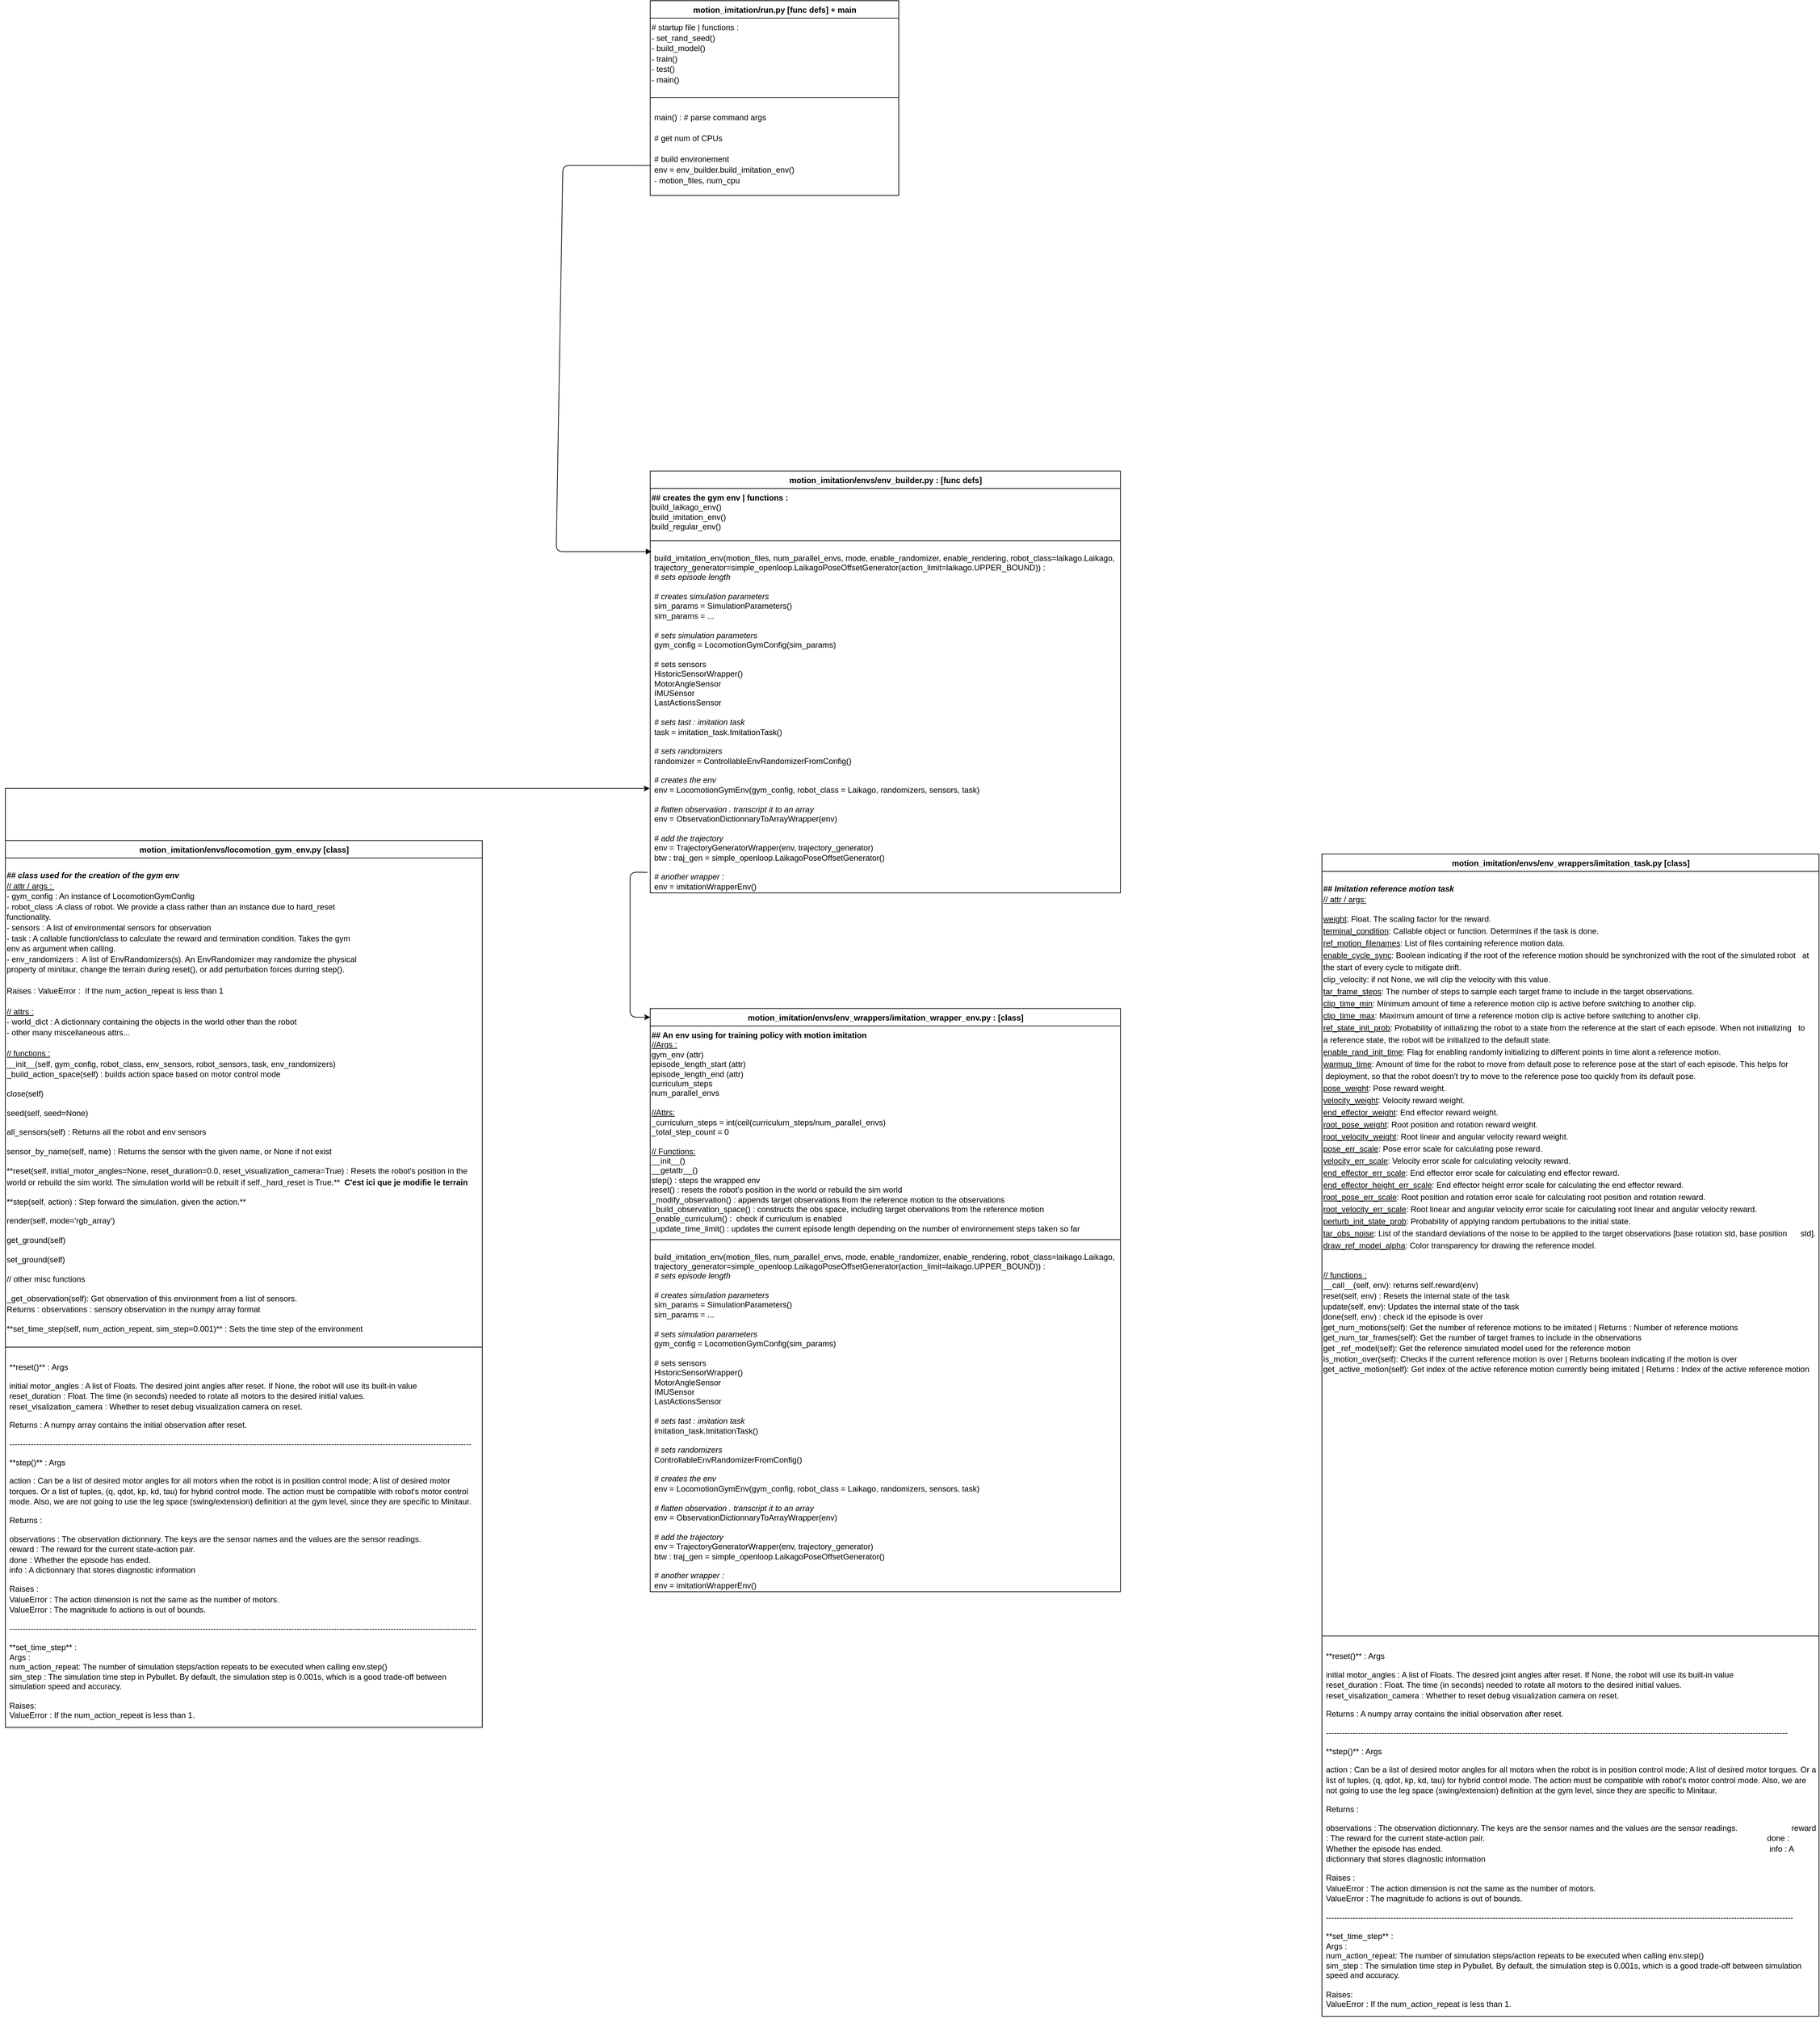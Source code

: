 <mxfile>
    <diagram id="Lm4nKWto8GY6URv-1aVc" name="Page-1">
        <mxGraphModel dx="3140" dy="2184" grid="1" gridSize="10" guides="1" tooltips="1" connect="1" arrows="1" fold="1" page="0" pageScale="1" pageWidth="850" pageHeight="1100" math="0" shadow="0">
            <root>
                <mxCell id="0"/>
                <mxCell id="1" parent="0"/>
                <mxCell id="60" value="motion_imitation/run.py [func defs] + main" style="swimlane;fontStyle=1;align=center;verticalAlign=top;childLayout=stackLayout;horizontal=1;startSize=26;horizontalStack=0;resizeParent=1;resizeParentMax=0;resizeLast=0;collapsible=1;marginBottom=0;html=1;" parent="1" vertex="1">
                    <mxGeometry x="-820" y="-960" width="370" height="290" as="geometry"/>
                </mxCell>
                <mxCell id="69" value="&lt;font face=&quot;helvetica&quot; style=&quot;line-height: 130%&quot;&gt;# startup file | functions :&lt;br&gt;- set_rand_seed()&lt;br&gt;- build_model()&lt;br&gt;- train()&lt;br&gt;- test()&lt;br&gt;- main()&lt;br&gt;&lt;/font&gt;" style="text;whiteSpace=wrap;html=1;" parent="60" vertex="1">
                    <mxGeometry y="26" width="370" height="114" as="geometry"/>
                </mxCell>
                <mxCell id="62" value="" style="line;strokeWidth=1;fillColor=none;align=left;verticalAlign=middle;spacingTop=-1;spacingLeft=3;spacingRight=3;rotatable=0;labelPosition=right;points=[];portConstraint=eastwest;html=1;" parent="60" vertex="1">
                    <mxGeometry y="140" width="370" height="8" as="geometry"/>
                </mxCell>
                <mxCell id="68" value="&lt;p style=&quot;line-height: 130%&quot;&gt;main() : # parse command args&lt;br&gt;&lt;br&gt;# get num of CPUs&lt;br&gt;&lt;br&gt;# build environement&lt;br&gt;env = env_builder.build_imitation_env()&lt;br&gt;- motion_files, num_cpu&lt;/p&gt;" style="text;strokeColor=none;fillColor=none;align=left;verticalAlign=top;spacingLeft=4;spacingRight=4;overflow=hidden;rotatable=0;points=[[0,0.5],[1,0.5]];portConstraint=eastwest;html=1;" parent="60" vertex="1">
                    <mxGeometry y="148" width="370" height="142" as="geometry"/>
                </mxCell>
                <mxCell id="70" value="motion_imitation/envs/env_builder.py : [func defs]" style="swimlane;fontStyle=1;align=center;verticalAlign=top;childLayout=stackLayout;horizontal=1;startSize=26;horizontalStack=0;resizeParent=1;resizeParentMax=0;resizeLast=0;collapsible=1;marginBottom=0;html=1;" parent="1" vertex="1">
                    <mxGeometry x="-820" y="-260" width="700" height="628" as="geometry">
                        <mxRectangle x="-1440" y="-200" width="320" height="26" as="alternateBounds"/>
                    </mxGeometry>
                </mxCell>
                <mxCell id="71" value="&lt;b&gt;## creates the gym env | functions :&lt;/b&gt;&amp;nbsp;&lt;br&gt;build_laikago_env()&lt;br&gt;build_imitation_env()&lt;br&gt;build_regular_env()" style="text;whiteSpace=wrap;html=1;" parent="70" vertex="1">
                    <mxGeometry y="26" width="700" height="74" as="geometry"/>
                </mxCell>
                <mxCell id="72" value="" style="line;strokeWidth=1;fillColor=none;align=left;verticalAlign=middle;spacingTop=-1;spacingLeft=3;spacingRight=3;rotatable=0;labelPosition=right;points=[];portConstraint=eastwest;html=1;" parent="70" vertex="1">
                    <mxGeometry y="100" width="700" height="8" as="geometry"/>
                </mxCell>
                <mxCell id="73" value="&lt;p style=&quot;line-height: 130%&quot;&gt;&lt;/p&gt;&lt;div style=&quot;text-align: justify&quot;&gt;&lt;span style=&quot;font-style: normal&quot;&gt;build_imitation_env(motion_files, num_parallel_envs, mode, enable_randomizer, enable_rendering, robot_class=laikago.Laikago,&amp;nbsp;&lt;/span&gt;&lt;/div&gt;&lt;span style=&quot;font-style: normal&quot;&gt;&lt;div style=&quot;text-align: justify&quot;&gt;&lt;span&gt;trajectory_generator=simple_openloop.LaikagoPoseOffsetGenerator(action_limit=laikago.UPPER_BOUND)) :&lt;/span&gt;&lt;/div&gt;&lt;/span&gt;&lt;div style=&quot;text-align: justify&quot;&gt;&lt;span&gt;# sets episode length&lt;/span&gt;&lt;/div&gt;&lt;div style=&quot;text-align: justify&quot;&gt;&lt;br&gt;&lt;/div&gt;&lt;div style=&quot;text-align: justify&quot;&gt;&lt;span&gt;# creates simulation parameters&lt;/span&gt;&lt;/div&gt;&lt;span style=&quot;font-style: normal&quot;&gt;&lt;div style=&quot;text-align: justify&quot;&gt;&lt;span&gt;sim_params = SimulationParameters()&lt;/span&gt;&lt;/div&gt;&lt;/span&gt;&lt;span style=&quot;font-style: normal&quot;&gt;&lt;div style=&quot;text-align: justify&quot;&gt;&lt;span&gt;sim_params = ...&lt;/span&gt;&lt;/div&gt;&lt;/span&gt;&lt;div style=&quot;text-align: justify&quot;&gt;&lt;br&gt;&lt;/div&gt;&lt;div style=&quot;text-align: justify&quot;&gt;&lt;span&gt;# sets simulation parameters&lt;/span&gt;&lt;/div&gt;&lt;span style=&quot;font-style: normal&quot;&gt;&lt;div style=&quot;text-align: justify&quot;&gt;&lt;span&gt;gym_config = LocomotionGymConfig(sim_params)&lt;/span&gt;&lt;/div&gt;&lt;/span&gt;&lt;div style=&quot;text-align: justify&quot;&gt;&lt;br&gt;&lt;/div&gt;&lt;span style=&quot;font-style: normal&quot;&gt;&lt;div style=&quot;text-align: justify&quot;&gt;&lt;span&gt;# sets sensors&lt;/span&gt;&lt;/div&gt;&lt;/span&gt;&lt;span style=&quot;font-style: normal&quot;&gt;&lt;div style=&quot;text-align: justify&quot;&gt;&lt;span&gt;HistoricSensorWrapper()&lt;/span&gt;&lt;/div&gt;&lt;/span&gt;&lt;span style=&quot;font-style: normal&quot;&gt;&lt;div style=&quot;text-align: justify&quot;&gt;&lt;span&gt;MotorAngleSensor&lt;/span&gt;&lt;/div&gt;&lt;/span&gt;&lt;span style=&quot;font-style: normal&quot;&gt;&lt;div style=&quot;text-align: justify&quot;&gt;&lt;span&gt;IMUSensor&lt;/span&gt;&lt;/div&gt;&lt;/span&gt;&lt;span style=&quot;font-style: normal&quot;&gt;&lt;div style=&quot;text-align: justify&quot;&gt;&lt;span&gt;LastActionsSensor&lt;/span&gt;&lt;/div&gt;&lt;/span&gt;&lt;div style=&quot;text-align: justify&quot;&gt;&lt;br&gt;&lt;/div&gt;&lt;div style=&quot;text-align: justify&quot;&gt;&lt;span&gt;# sets tast : imitation task&lt;/span&gt;&lt;/div&gt;&lt;span style=&quot;font-style: normal&quot;&gt;&lt;div style=&quot;text-align: justify&quot;&gt;&lt;span&gt;task = imitation_task.ImitationTask()&lt;/span&gt;&lt;/div&gt;&lt;/span&gt;&lt;div style=&quot;text-align: justify&quot;&gt;&lt;br&gt;&lt;/div&gt;&lt;div style=&quot;text-align: justify&quot;&gt;&lt;span&gt;# sets randomizers&lt;/span&gt;&lt;/div&gt;&lt;span style=&quot;font-style: normal&quot;&gt;&lt;div style=&quot;text-align: justify&quot;&gt;&lt;span&gt;randomizer = ControllableEnvRandomizerFromConfig()&lt;/span&gt;&lt;/div&gt;&lt;/span&gt;&lt;div style=&quot;text-align: justify&quot;&gt;&lt;br&gt;&lt;/div&gt;&lt;div style=&quot;text-align: justify&quot;&gt;&lt;span&gt;# creates the env&lt;/span&gt;&lt;/div&gt;&lt;span style=&quot;font-style: normal&quot;&gt;&lt;div style=&quot;text-align: justify&quot;&gt;&lt;span&gt;env = LocomotionGymEnv(gym_config, robot_class = Laikago, randomizers, sensors, task)&lt;/span&gt;&lt;/div&gt;&lt;/span&gt;&lt;div style=&quot;text-align: justify&quot;&gt;&lt;br&gt;&lt;/div&gt;&lt;div style=&quot;text-align: justify&quot;&gt;&lt;span&gt;# flatten observation . transcript it to an array&lt;/span&gt;&lt;/div&gt;&lt;span style=&quot;font-style: normal&quot;&gt;&lt;div style=&quot;text-align: justify&quot;&gt;&lt;span&gt;env = ObservationDictionnaryToArrayWrapper(env)&lt;/span&gt;&lt;/div&gt;&lt;/span&gt;&lt;div style=&quot;text-align: justify&quot;&gt;&lt;br&gt;&lt;/div&gt;&lt;div style=&quot;text-align: justify&quot;&gt;&lt;span&gt;# add the trajectory&lt;/span&gt;&lt;/div&gt;&lt;span style=&quot;font-style: normal&quot;&gt;&lt;div style=&quot;text-align: justify&quot;&gt;&lt;span&gt;env = TrajectoryGeneratorWrapper(env, trajectory_generator)&lt;/span&gt;&lt;/div&gt;&lt;/span&gt;&lt;span style=&quot;font-style: normal&quot;&gt;&lt;div style=&quot;text-align: justify&quot;&gt;&lt;span&gt;btw : traj_gen = simple_openloop.LaikagoPoseOffsetGenerator()&lt;/span&gt;&lt;/div&gt;&lt;/span&gt;&lt;div style=&quot;text-align: justify&quot;&gt;&lt;br&gt;&lt;/div&gt;&lt;div style=&quot;text-align: justify&quot;&gt;&lt;span&gt;# another wrapper :&lt;/span&gt;&lt;/div&gt;&lt;span style=&quot;font-style: normal&quot;&gt;&lt;div style=&quot;text-align: justify&quot;&gt;&lt;span&gt;env = imitationWrapperEnv()&lt;/span&gt;&lt;/div&gt;&lt;/span&gt;&lt;span style=&quot;font-style: normal&quot;&gt;&lt;div style=&quot;text-align: justify&quot;&gt;&lt;span&gt;return env&lt;/span&gt;&lt;/div&gt;&lt;/span&gt;&lt;p&gt;&lt;/p&gt;" style="text;strokeColor=none;fillColor=none;align=left;verticalAlign=middle;spacingLeft=4;spacingRight=4;overflow=hidden;rotatable=0;points=[[0,0.5],[1,0.5]];portConstraint=eastwest;fontStyle=2;html=1;" parent="70" vertex="1">
                    <mxGeometry y="108" width="700" height="520" as="geometry"/>
                </mxCell>
                <mxCell id="74" value="motion_imitation/envs/locomotion_gym_env.py [class]" style="swimlane;fontStyle=1;align=center;verticalAlign=top;childLayout=stackLayout;horizontal=1;startSize=26;horizontalStack=0;resizeParent=1;resizeParentMax=0;resizeLast=0;collapsible=1;marginBottom=0;html=1;" parent="1" vertex="1">
                    <mxGeometry x="-1780" y="290" width="710" height="1320" as="geometry">
                        <mxRectangle x="-510" y="110" width="340" height="26" as="alternateBounds"/>
                    </mxGeometry>
                </mxCell>
                <mxCell id="75" value="&lt;p style=&quot;line-height: 130%&quot;&gt;&lt;span&gt;&lt;b&gt;&lt;i&gt;## class used for the creation of the gym env&lt;/i&gt;&lt;/b&gt;&lt;br&gt;&lt;u&gt;// attr / args :&amp;nbsp;&lt;/u&gt;&lt;br&gt;&lt;/span&gt;&lt;span&gt;- gym_config : An instance of LocomotionGymConfig&lt;/span&gt;&lt;br style=&quot;padding: 0px ; margin: 0px&quot;&gt;&lt;span&gt;- robot_class :A class of robot. We provide a class rather than an instance due to hard_reset&amp;nbsp;&lt;/span&gt;&lt;br style=&quot;padding: 0px ; margin: 0px&quot;&gt;&lt;span&gt;functionality.&lt;/span&gt;&lt;br style=&quot;padding: 0px ; margin: 0px&quot;&gt;&lt;span&gt;- sensors : A list of environmental sensors for observation&lt;/span&gt;&lt;br style=&quot;padding: 0px ; margin: 0px&quot;&gt;&lt;span&gt;- task : A callable function/class to calculate the reward and termination condition. Takes the gym&amp;nbsp;&lt;/span&gt;&lt;br style=&quot;padding: 0px ; margin: 0px&quot;&gt;&lt;span&gt;env as argument when calling.&lt;/span&gt;&lt;br style=&quot;padding: 0px ; margin: 0px&quot;&gt;&lt;span&gt;- env_randomizers :&amp;nbsp; A list of EnvRandomizers(s). An EnvRandomizer may randomize the physical&lt;/span&gt;&lt;br style=&quot;padding: 0px ; margin: 0px&quot;&gt;&lt;span&gt;property of minitaur, change the terrain during reset(), or add perturbation forces durring step().&lt;/span&gt;&lt;br style=&quot;padding: 0px ; margin: 0px&quot;&gt;&lt;br style=&quot;padding: 0px ; margin: 0px&quot;&gt;&lt;span&gt;Raises : ValueError :&amp;nbsp; If the num_action_repeat is less than 1&lt;br&gt;&lt;/span&gt;&lt;span&gt;&lt;br&gt;&lt;u&gt;// attrs :&lt;/u&gt;&lt;br&gt;- world_dict : A dictionnary containing the objects in the world other than the robot&lt;br&gt;- other many miscellaneous attrs...&lt;br&gt;&lt;br&gt;&lt;u&gt;// functions :&lt;/u&gt;&lt;br&gt;__init__(self, gym_config, robot_class, env_sensors, robot_sensors, task, env_randomizers)&lt;br&gt;_build_action_space(self) : builds action space based on motor control mode&lt;/span&gt;&lt;/p&gt;&lt;p style=&quot;line-height: 140%&quot;&gt;&lt;span&gt;close(self)&lt;/span&gt;&lt;/p&gt;&lt;p style=&quot;line-height: 140%&quot;&gt;&lt;span&gt;seed(self, seed=None)&lt;/span&gt;&lt;/p&gt;&lt;p style=&quot;line-height: 140%&quot;&gt;&lt;span&gt;all_sensors(self) : Returns all the robot and env sensors&lt;/span&gt;&lt;span&gt;&lt;br&gt;&lt;/span&gt;&lt;/p&gt;&lt;p style=&quot;line-height: 140%&quot;&gt;&lt;span&gt;sensor_by_name(self, name) : Returns the sensor with the given name, or None if not exist&lt;/span&gt;&lt;span&gt;&lt;br&gt;&lt;/span&gt;&lt;/p&gt;&lt;p style=&quot;line-height: 140%&quot;&gt;**reset(self, initial_motor_angles=None, reset_duration=0.0, reset_visualization_camera=True) : Resets the robot's position in the world or rebuild the sim world.&amp;nbsp;The simulation world will be rebuilt if self._hard_reset is True.**&amp;nbsp;&lt;i&gt;&amp;nbsp;&lt;/i&gt;&lt;b&gt;C'est ici que je modifie le terrain&lt;/b&gt;&lt;/p&gt;&lt;p style=&quot;line-height: 140%&quot;&gt;**step(self, action) : Step forward the simulation, given the action.**&lt;/p&gt;&lt;p style=&quot;line-height: 140%&quot;&gt;render(self, mode='rgb_array')&lt;/p&gt;&lt;p style=&quot;line-height: 140%&quot;&gt;get_ground(self)&lt;/p&gt;&lt;p style=&quot;line-height: 140%&quot;&gt;set_ground(self)&lt;/p&gt;&lt;p style=&quot;line-height: 140%&quot;&gt;// other misc functions&lt;/p&gt;&lt;p style=&quot;line-height: 140%&quot;&gt;_get_observation(self): Get observation of this environment from a list of sensors.&amp;nbsp; &amp;nbsp; &amp;nbsp; &amp;nbsp; &amp;nbsp; &amp;nbsp; &amp;nbsp; &amp;nbsp; &amp;nbsp; &amp;nbsp; &amp;nbsp; &amp;nbsp; &amp;nbsp; &amp;nbsp; &amp;nbsp; &amp;nbsp; &amp;nbsp; &amp;nbsp; &amp;nbsp; &amp;nbsp; &amp;nbsp; &amp;nbsp; &amp;nbsp; &amp;nbsp; &amp;nbsp; &amp;nbsp; &amp;nbsp; &amp;nbsp; &amp;nbsp; &amp;nbsp; &amp;nbsp; &amp;nbsp; &amp;nbsp; &amp;nbsp; &amp;nbsp; &amp;nbsp; &amp;nbsp; &amp;nbsp; &amp;nbsp; &amp;nbsp; Returns : observations : sensory observation in the numpy array format&lt;/p&gt;&lt;p style=&quot;line-height: 140%&quot;&gt;**set_time_step(self, num_action_repeat, sim_step=0.001)** : Sets the time step of the environment&lt;/p&gt;&lt;p style=&quot;line-height: 140%&quot;&gt;&lt;br&gt;&lt;/p&gt;" style="text;whiteSpace=wrap;html=1;" parent="74" vertex="1">
                    <mxGeometry y="26" width="710" height="724" as="geometry"/>
                </mxCell>
                <mxCell id="76" value="" style="line;strokeWidth=1;fillColor=none;align=left;verticalAlign=middle;spacingTop=-1;spacingLeft=3;spacingRight=3;rotatable=0;labelPosition=right;points=[];portConstraint=eastwest;html=1;" parent="74" vertex="1">
                    <mxGeometry y="750" width="710" height="8" as="geometry"/>
                </mxCell>
                <mxCell id="77" value="&lt;p style=&quot;line-height: 130%&quot;&gt;**reset()** : Args&lt;/p&gt;&lt;p style=&quot;line-height: 130%&quot;&gt;initial motor_angles : A list of Floats. The desired joint angles after reset. If None, the robot will use its built-in value&amp;nbsp; &amp;nbsp; &amp;nbsp; &amp;nbsp; &amp;nbsp; &amp;nbsp; &amp;nbsp; &amp;nbsp; &amp;nbsp; &amp;nbsp; &amp;nbsp; &amp;nbsp; reset_duration : Float. The time (in seconds) needed to rotate all motors to the desired initial values.&amp;nbsp; &amp;nbsp; &amp;nbsp; &amp;nbsp; &amp;nbsp; &amp;nbsp; &amp;nbsp; &amp;nbsp; &amp;nbsp; &amp;nbsp; &amp;nbsp; &amp;nbsp; &amp;nbsp; &amp;nbsp; &amp;nbsp; &amp;nbsp; &amp;nbsp; &amp;nbsp; &amp;nbsp; &amp;nbsp; &amp;nbsp; &amp;nbsp; &amp;nbsp; reset_visalization_camera : Whether to reset debug visualization camera on reset.&lt;/p&gt;&lt;p style=&quot;line-height: 130%&quot;&gt;&lt;span&gt;Returns : A numpy array contains the initial observation after reset.&lt;/span&gt;&lt;/p&gt;&lt;p style=&quot;line-height: 130%&quot;&gt;----------------------------------------------------------------------------------------------------------------------------------------------------------------------------&lt;/p&gt;&lt;p style=&quot;line-height: 130%&quot;&gt;**step()** : Args&lt;/p&gt;&lt;p style=&quot;line-height: 130%&quot;&gt;action : Can be a list of desired motor angles for all motors when the robot is in position control mode; A list of desired motor torques. Or a list of tuples, (q, qdot, kp, kd, tau) for hybrid control mode. The action must be compatible with robot's motor control mode. Also, we are not going to use the leg space (swing/extension) definition at the gym level, since they are specific to Minitaur.&lt;/p&gt;&lt;p style=&quot;line-height: 130%&quot;&gt;Returns :&amp;nbsp;&lt;/p&gt;&lt;p style=&quot;line-height: 130%&quot;&gt;observations : The observation dictionnary. The keys are the sensor names and the values are the sensor readings.&amp;nbsp; &amp;nbsp; &amp;nbsp; &amp;nbsp; &amp;nbsp; &amp;nbsp; &amp;nbsp; &amp;nbsp; &amp;nbsp; &amp;nbsp; &amp;nbsp; &amp;nbsp; reward : The reward for the current state-action pair.&amp;nbsp; &amp;nbsp; &amp;nbsp; &amp;nbsp; &amp;nbsp; &amp;nbsp; &amp;nbsp; &amp;nbsp; &amp;nbsp; &amp;nbsp; &amp;nbsp; &amp;nbsp; &amp;nbsp; &amp;nbsp; &amp;nbsp; &amp;nbsp; &amp;nbsp; &amp;nbsp; &amp;nbsp; &amp;nbsp; &amp;nbsp; &amp;nbsp; &amp;nbsp; &amp;nbsp; &amp;nbsp; &amp;nbsp; &amp;nbsp; &amp;nbsp; &amp;nbsp; &amp;nbsp; &amp;nbsp; &amp;nbsp; &amp;nbsp; &amp;nbsp; &amp;nbsp; &amp;nbsp; &amp;nbsp; &amp;nbsp; &amp;nbsp; &amp;nbsp; &amp;nbsp; &amp;nbsp; &amp;nbsp; &amp;nbsp; &amp;nbsp; &amp;nbsp; &amp;nbsp; &amp;nbsp; &amp;nbsp; &amp;nbsp; &amp;nbsp; &amp;nbsp; &amp;nbsp; &amp;nbsp; &amp;nbsp; &amp;nbsp; &amp;nbsp; &amp;nbsp; &amp;nbsp; &amp;nbsp; &amp;nbsp; &amp;nbsp; &amp;nbsp; done : Whether the episode has ended.&amp;nbsp; &amp;nbsp; &amp;nbsp; &amp;nbsp; &amp;nbsp; &amp;nbsp; &amp;nbsp; &amp;nbsp; &amp;nbsp; &amp;nbsp; &amp;nbsp; &amp;nbsp; &amp;nbsp; &amp;nbsp; &amp;nbsp; &amp;nbsp; &amp;nbsp; &amp;nbsp; &amp;nbsp; &amp;nbsp; &amp;nbsp; &amp;nbsp; &amp;nbsp; &amp;nbsp; &amp;nbsp; &amp;nbsp; &amp;nbsp; &amp;nbsp; &amp;nbsp; &amp;nbsp; &amp;nbsp; &amp;nbsp; &amp;nbsp; &amp;nbsp; &amp;nbsp; &amp;nbsp; &amp;nbsp; &amp;nbsp; &amp;nbsp; &amp;nbsp; &amp;nbsp; &amp;nbsp; &amp;nbsp; &amp;nbsp; &amp;nbsp; &amp;nbsp; &amp;nbsp; &amp;nbsp; &amp;nbsp; &amp;nbsp; &amp;nbsp; &amp;nbsp; &amp;nbsp; &amp;nbsp; &amp;nbsp; &amp;nbsp; &amp;nbsp; &amp;nbsp; &amp;nbsp; &amp;nbsp; &amp;nbsp; &amp;nbsp; &amp;nbsp; &amp;nbsp; &amp;nbsp; &amp;nbsp; &amp;nbsp; &amp;nbsp; &amp;nbsp; &amp;nbsp; &amp;nbsp; &amp;nbsp; &amp;nbsp; info : A dictionnary that stores diagnostic information&lt;/p&gt;&lt;p style=&quot;line-height: 130%&quot;&gt;Raises :&amp;nbsp; &amp;nbsp; &amp;nbsp; &amp;nbsp; &amp;nbsp; &amp;nbsp; &amp;nbsp; &amp;nbsp; &amp;nbsp; &amp;nbsp; &amp;nbsp; &amp;nbsp; &amp;nbsp; &amp;nbsp; &amp;nbsp; &amp;nbsp; &amp;nbsp; &amp;nbsp; &amp;nbsp; &amp;nbsp; &amp;nbsp; &amp;nbsp; &amp;nbsp; &amp;nbsp; &amp;nbsp; &amp;nbsp; &amp;nbsp; &amp;nbsp; &amp;nbsp; &amp;nbsp; &amp;nbsp; &amp;nbsp; &amp;nbsp; &amp;nbsp; &amp;nbsp; &amp;nbsp; &amp;nbsp; &amp;nbsp; &amp;nbsp; &amp;nbsp; &amp;nbsp; &amp;nbsp; &amp;nbsp; &amp;nbsp; &amp;nbsp; &amp;nbsp; &amp;nbsp; &amp;nbsp; &amp;nbsp; &amp;nbsp; &amp;nbsp; &amp;nbsp; &amp;nbsp; &amp;nbsp; &amp;nbsp; &amp;nbsp; &amp;nbsp; &amp;nbsp; &amp;nbsp; &amp;nbsp; &amp;nbsp; &amp;nbsp; &amp;nbsp; &amp;nbsp; &amp;nbsp; &amp;nbsp; &amp;nbsp; &amp;nbsp; &amp;nbsp; &amp;nbsp; &amp;nbsp; &amp;nbsp; &amp;nbsp; &amp;nbsp; &amp;nbsp; &amp;nbsp; &amp;nbsp; &amp;nbsp; &amp;nbsp; &amp;nbsp; &amp;nbsp; &amp;nbsp; &amp;nbsp; &amp;nbsp; &amp;nbsp; &amp;nbsp; &amp;nbsp; &amp;nbsp; &amp;nbsp; &amp;nbsp; &amp;nbsp; &amp;nbsp; &amp;nbsp; &amp;nbsp; &amp;nbsp; &amp;nbsp; &amp;nbsp; &amp;nbsp; ValueError : The action dimension is not the same as the number of motors.&amp;nbsp; &amp;nbsp; &amp;nbsp; &amp;nbsp; &amp;nbsp; &amp;nbsp; &amp;nbsp; &amp;nbsp; &amp;nbsp; &amp;nbsp; &amp;nbsp; &amp;nbsp; &amp;nbsp; &amp;nbsp; &amp;nbsp; &amp;nbsp; &amp;nbsp; &amp;nbsp; &amp;nbsp; &amp;nbsp; &amp;nbsp; &amp;nbsp; &amp;nbsp; &amp;nbsp; &amp;nbsp; &amp;nbsp; &amp;nbsp; &amp;nbsp; &amp;nbsp; &amp;nbsp; &amp;nbsp; &amp;nbsp; &amp;nbsp; &amp;nbsp; &amp;nbsp; &amp;nbsp; &amp;nbsp; &amp;nbsp; &amp;nbsp; &amp;nbsp; &amp;nbsp; &amp;nbsp; &amp;nbsp; &amp;nbsp; ValueError : The magnitude fo actions is out of bounds.&lt;/p&gt;------------------------------------------------------------------------------------------------------------------------------------------------------------------------------&lt;br&gt;&lt;br&gt;**set_time_step** :&lt;br&gt;Args :&lt;br&gt;num_action_repeat: The number of simulation steps/action repeats to be executed when calling env.step()&lt;br&gt;sim_step : The simulation time step in Pybullet. By default, the simulation step is 0.001s, which is a good trade-off between simulation speed and accuracy.&lt;br&gt;&lt;br&gt;Raises:&amp;nbsp;&lt;br&gt;ValueError : If the num_action_repeat is less than 1." style="text;strokeColor=none;fillColor=none;align=left;verticalAlign=top;spacingLeft=4;spacingRight=4;overflow=hidden;rotatable=0;points=[[0,0.5],[1,0.5]];portConstraint=eastwest;html=1;whiteSpace=wrap;" parent="74" vertex="1">
                    <mxGeometry y="758" width="710" height="562" as="geometry"/>
                </mxCell>
                <mxCell id="78" value="" style="html=1;verticalAlign=bottom;labelBackgroundColor=none;endArrow=block;endFill=1;exitX=0.003;exitY=0.684;exitDx=0;exitDy=0;exitPerimeter=0;entryX=0.003;entryY=0.023;entryDx=0;entryDy=0;entryPerimeter=0;" parent="1" source="68" target="73" edge="1">
                    <mxGeometry width="160" relative="1" as="geometry">
                        <mxPoint x="-1530" y="-80" as="sourcePoint"/>
                        <mxPoint x="-1390" y="-30" as="targetPoint"/>
                        <Array as="points">
                            <mxPoint x="-950" y="-715"/>
                            <mxPoint x="-960" y="-140"/>
                        </Array>
                    </mxGeometry>
                </mxCell>
                <mxCell id="79" style="edgeStyle=orthogonalEdgeStyle;rounded=0;orthogonalLoop=1;jettySize=auto;html=1;exitX=0;exitY=0;exitDx=0;exitDy=0;entryX=-0.001;entryY=0.701;entryDx=0;entryDy=0;entryPerimeter=0;" parent="1" source="75" target="73" edge="1">
                    <mxGeometry relative="1" as="geometry"/>
                </mxCell>
                <mxCell id="80" value="motion_imitation/envs/env_wrappers/imitation_wrapper_env.py : [class]" style="swimlane;fontStyle=1;align=center;verticalAlign=top;childLayout=stackLayout;horizontal=1;startSize=26;horizontalStack=0;resizeParent=1;resizeParentMax=0;resizeLast=0;collapsible=1;marginBottom=0;html=1;" parent="1" vertex="1">
                    <mxGeometry x="-820" y="540" width="700" height="868" as="geometry">
                        <mxRectangle x="-1440" y="-200" width="320" height="26" as="alternateBounds"/>
                    </mxGeometry>
                </mxCell>
                <mxCell id="81" value="&lt;span&gt;## An env using for training policy with motion imitation&lt;br&gt;&lt;span style=&quot;font-weight: 400&quot;&gt;&lt;u&gt;//Args :&lt;/u&gt;&lt;br&gt;gym_env (attr)&lt;br&gt;episode_length_start (attr)&lt;br&gt;episode_length_end (attr)&lt;br&gt;curriculum_steps&lt;br&gt;num_parallel_envs&lt;br&gt;&lt;br&gt;&lt;u&gt;//Attrs:&lt;/u&gt;&lt;br&gt;_curriculum_steps = int(ceil(curriculum_steps/num_parallel_envs)&lt;br&gt;_total_step_count = 0&lt;br&gt;&lt;br&gt;&lt;u&gt;// Functions:&lt;/u&gt;&lt;br&gt;__init__()&lt;br&gt;__getattr__()&lt;br&gt;&lt;/span&gt;&lt;span style=&quot;font-weight: 400&quot;&gt;step() : steps the wrapped env&lt;br&gt;&lt;/span&gt;&lt;span style=&quot;font-weight: normal&quot;&gt;reset() : resets the robot's position in the world or rebuild the sim world&lt;br&gt;&lt;/span&gt;&lt;span style=&quot;font-weight: normal&quot;&gt;_modify_observation() : appends target observations from the reference motion to the observations&lt;br&gt;_build_observation_space() : constructs the obs space, including target obervations from the reference motion&lt;br&gt;&lt;/span&gt;&lt;span style=&quot;font-weight: 400&quot;&gt;_enable_curriculum() :&amp;nbsp; check if curriculum is enabled&lt;br&gt;_update_time_limit() : updates the current episode length depending on the number of environnement steps taken so far&lt;/span&gt;&lt;br&gt;&lt;/span&gt;" style="text;whiteSpace=wrap;html=1;fontStyle=1" parent="80" vertex="1">
                    <mxGeometry y="26" width="700" height="314" as="geometry"/>
                </mxCell>
                <mxCell id="82" value="" style="line;strokeWidth=1;fillColor=none;align=left;verticalAlign=middle;spacingTop=-1;spacingLeft=3;spacingRight=3;rotatable=0;labelPosition=right;points=[];portConstraint=eastwest;html=1;" parent="80" vertex="1">
                    <mxGeometry y="340" width="700" height="8" as="geometry"/>
                </mxCell>
                <mxCell id="83" value="&lt;p style=&quot;line-height: 130%&quot;&gt;&lt;/p&gt;&lt;div style=&quot;text-align: justify&quot;&gt;&lt;span style=&quot;font-style: normal&quot;&gt;build_imitation_env(motion_files, num_parallel_envs, mode, enable_randomizer, enable_rendering, robot_class=laikago.Laikago,&amp;nbsp;&lt;/span&gt;&lt;/div&gt;&lt;span style=&quot;font-style: normal&quot;&gt;&lt;div style=&quot;text-align: justify&quot;&gt;&lt;span&gt;trajectory_generator=simple_openloop.LaikagoPoseOffsetGenerator(action_limit=laikago.UPPER_BOUND)) :&lt;/span&gt;&lt;/div&gt;&lt;/span&gt;&lt;div style=&quot;text-align: justify&quot;&gt;&lt;span&gt;# sets episode length&lt;/span&gt;&lt;/div&gt;&lt;div style=&quot;text-align: justify&quot;&gt;&lt;br&gt;&lt;/div&gt;&lt;div style=&quot;text-align: justify&quot;&gt;&lt;span&gt;# creates simulation parameters&lt;/span&gt;&lt;/div&gt;&lt;span style=&quot;font-style: normal&quot;&gt;&lt;div style=&quot;text-align: justify&quot;&gt;&lt;span&gt;sim_params = SimulationParameters()&lt;/span&gt;&lt;/div&gt;&lt;/span&gt;&lt;span style=&quot;font-style: normal&quot;&gt;&lt;div style=&quot;text-align: justify&quot;&gt;&lt;span&gt;sim_params = ...&lt;/span&gt;&lt;/div&gt;&lt;/span&gt;&lt;div style=&quot;text-align: justify&quot;&gt;&lt;br&gt;&lt;/div&gt;&lt;div style=&quot;text-align: justify&quot;&gt;&lt;span&gt;# sets simulation parameters&lt;/span&gt;&lt;/div&gt;&lt;span style=&quot;font-style: normal&quot;&gt;&lt;div style=&quot;text-align: justify&quot;&gt;&lt;span&gt;gym_config = LocomotionGymConfig(sim_params)&lt;/span&gt;&lt;/div&gt;&lt;/span&gt;&lt;div style=&quot;text-align: justify&quot;&gt;&lt;br&gt;&lt;/div&gt;&lt;span style=&quot;font-style: normal&quot;&gt;&lt;div style=&quot;text-align: justify&quot;&gt;&lt;span&gt;# sets sensors&lt;/span&gt;&lt;/div&gt;&lt;/span&gt;&lt;span style=&quot;font-style: normal&quot;&gt;&lt;div style=&quot;text-align: justify&quot;&gt;&lt;span&gt;HistoricSensorWrapper()&lt;/span&gt;&lt;/div&gt;&lt;/span&gt;&lt;span style=&quot;font-style: normal&quot;&gt;&lt;div style=&quot;text-align: justify&quot;&gt;&lt;span&gt;MotorAngleSensor&lt;/span&gt;&lt;/div&gt;&lt;/span&gt;&lt;span style=&quot;font-style: normal&quot;&gt;&lt;div style=&quot;text-align: justify&quot;&gt;&lt;span&gt;IMUSensor&lt;/span&gt;&lt;/div&gt;&lt;/span&gt;&lt;span style=&quot;font-style: normal&quot;&gt;&lt;div style=&quot;text-align: justify&quot;&gt;&lt;span&gt;LastActionsSensor&lt;/span&gt;&lt;/div&gt;&lt;/span&gt;&lt;div style=&quot;text-align: justify&quot;&gt;&lt;br&gt;&lt;/div&gt;&lt;div style=&quot;text-align: justify&quot;&gt;&lt;span&gt;# sets tast : imitation task&lt;/span&gt;&lt;/div&gt;&lt;span style=&quot;font-style: normal&quot;&gt;&lt;div style=&quot;text-align: justify&quot;&gt;&lt;span&gt;imitation_task.ImitationTask()&lt;/span&gt;&lt;/div&gt;&lt;/span&gt;&lt;div style=&quot;text-align: justify&quot;&gt;&lt;br&gt;&lt;/div&gt;&lt;div style=&quot;text-align: justify&quot;&gt;&lt;span&gt;# sets randomizers&lt;/span&gt;&lt;/div&gt;&lt;span style=&quot;font-style: normal&quot;&gt;&lt;div style=&quot;text-align: justify&quot;&gt;&lt;span&gt;ControllableEnvRandomizerFromConfig()&lt;/span&gt;&lt;/div&gt;&lt;/span&gt;&lt;div style=&quot;text-align: justify&quot;&gt;&lt;br&gt;&lt;/div&gt;&lt;div style=&quot;text-align: justify&quot;&gt;&lt;span&gt;# creates the env&lt;/span&gt;&lt;/div&gt;&lt;span style=&quot;font-style: normal&quot;&gt;&lt;div style=&quot;text-align: justify&quot;&gt;&lt;span&gt;env = LocomotionGymEnv(gym_config, robot_class = Laikago, randomizers, sensors, task)&lt;/span&gt;&lt;/div&gt;&lt;/span&gt;&lt;div style=&quot;text-align: justify&quot;&gt;&lt;br&gt;&lt;/div&gt;&lt;div style=&quot;text-align: justify&quot;&gt;&lt;span&gt;# flatten observation . transcript it to an array&lt;/span&gt;&lt;/div&gt;&lt;span style=&quot;font-style: normal&quot;&gt;&lt;div style=&quot;text-align: justify&quot;&gt;&lt;span&gt;env = ObservationDictionnaryToArrayWrapper(env)&lt;/span&gt;&lt;/div&gt;&lt;/span&gt;&lt;div style=&quot;text-align: justify&quot;&gt;&lt;br&gt;&lt;/div&gt;&lt;div style=&quot;text-align: justify&quot;&gt;&lt;span&gt;# add the trajectory&lt;/span&gt;&lt;/div&gt;&lt;span style=&quot;font-style: normal&quot;&gt;&lt;div style=&quot;text-align: justify&quot;&gt;&lt;span&gt;env = TrajectoryGeneratorWrapper(env, trajectory_generator)&lt;/span&gt;&lt;/div&gt;&lt;/span&gt;&lt;span style=&quot;font-style: normal&quot;&gt;&lt;div style=&quot;text-align: justify&quot;&gt;&lt;span&gt;btw : traj_gen = simple_openloop.LaikagoPoseOffsetGenerator()&lt;/span&gt;&lt;/div&gt;&lt;/span&gt;&lt;div style=&quot;text-align: justify&quot;&gt;&lt;br&gt;&lt;/div&gt;&lt;div style=&quot;text-align: justify&quot;&gt;&lt;span&gt;# another wrapper :&lt;/span&gt;&lt;/div&gt;&lt;span style=&quot;font-style: normal&quot;&gt;&lt;div style=&quot;text-align: justify&quot;&gt;&lt;span&gt;env = imitationWrapperEnv()&lt;/span&gt;&lt;/div&gt;&lt;/span&gt;&lt;span style=&quot;font-style: normal&quot;&gt;&lt;div style=&quot;text-align: justify&quot;&gt;&lt;span&gt;return env&lt;/span&gt;&lt;/div&gt;&lt;/span&gt;&lt;p&gt;&lt;/p&gt;" style="text;strokeColor=none;fillColor=none;align=left;verticalAlign=middle;spacingLeft=4;spacingRight=4;overflow=hidden;rotatable=0;points=[[0,0.5],[1,0.5]];portConstraint=eastwest;fontStyle=2;html=1;" parent="80" vertex="1">
                    <mxGeometry y="348" width="700" height="520" as="geometry"/>
                </mxCell>
                <mxCell id="84" value="" style="endArrow=classic;html=1;entryX=0;entryY=0.015;entryDx=0;entryDy=0;entryPerimeter=0;exitX=-0.006;exitY=0.941;exitDx=0;exitDy=0;exitPerimeter=0;" parent="1" source="73" target="80" edge="1">
                    <mxGeometry width="50" height="50" relative="1" as="geometry">
                        <mxPoint x="-830" y="370" as="sourcePoint"/>
                        <mxPoint x="-630" y="650" as="targetPoint"/>
                        <Array as="points">
                            <mxPoint x="-850" y="337"/>
                            <mxPoint x="-850" y="553"/>
                        </Array>
                    </mxGeometry>
                </mxCell>
                <mxCell id="90" value="motion_imitation/envs/env_wrappers/imitation_task.py [class]" style="swimlane;fontStyle=1;align=center;verticalAlign=top;childLayout=stackLayout;horizontal=1;startSize=26;horizontalStack=0;resizeParent=1;resizeParentMax=0;resizeLast=0;collapsible=1;marginBottom=0;html=1;" parent="1" vertex="1">
                    <mxGeometry x="180" y="310" width="740" height="1730" as="geometry">
                        <mxRectangle x="-510" y="110" width="340" height="26" as="alternateBounds"/>
                    </mxGeometry>
                </mxCell>
                <mxCell id="91" value="&lt;p style=&quot;line-height: 130%&quot;&gt;&lt;font style=&quot;font-size: 12px&quot;&gt;&lt;b&gt;&lt;i&gt;## Imitation reference motion task&lt;/i&gt;&lt;/b&gt;&lt;br&gt;&lt;u&gt;// attr / args:&lt;/u&gt;&lt;br&gt;&lt;/font&gt;&lt;/p&gt;&lt;div style=&quot;line-height: 18px&quot;&gt;&lt;div&gt;&lt;u&gt;weight&lt;/u&gt;: Float. The scaling factor for the reward.&lt;/div&gt;&lt;div&gt;&lt;u&gt;      terminal_condition&lt;/u&gt;: Callable object or function. Determines if the task is&amp;nbsp;&lt;span&gt;done.&lt;/span&gt;&lt;/div&gt;&lt;div&gt;&lt;u&gt;      ref_motion_filenames&lt;/u&gt;: List of files containing reference motion data.&lt;/div&gt;&lt;div&gt;&lt;u&gt;      enable_cycle_sync&lt;/u&gt;: Boolean indicating if the root of the reference motion&amp;nbsp;&lt;span&gt;should be synchronized with the root of the simulated robot&amp;nbsp; &amp;nbsp;at the start&amp;nbsp;&lt;/span&gt;&lt;span&gt;of every cycle to mitigate drift.&lt;/span&gt;&lt;/div&gt;&lt;div&gt;      clip_velocity: if not None, we will clip the velocity with this value.&lt;/div&gt;&lt;div&gt;&lt;u&gt;      tar_frame_steps&lt;/u&gt;: The number of steps to sample each target frame to&amp;nbsp;&lt;span&gt;include in the target observations.&lt;/span&gt;&lt;/div&gt;&lt;div&gt;&lt;u&gt;      clip_time_min&lt;/u&gt;: Minimum amount of time a reference motion clip is active&amp;nbsp;&lt;span&gt;before switching to another clip.&lt;/span&gt;&lt;/div&gt;&lt;div&gt;&lt;u&gt;      clip_time_max&lt;/u&gt;: Maximum amount of time a reference motion clip is active&amp;nbsp;&lt;span&gt;before switching to another clip.&lt;/span&gt;&lt;/div&gt;&lt;div&gt;&lt;u&gt;      ref_state_init_prob&lt;/u&gt;: Probability of initializing the robot to a state from&amp;nbsp;&lt;span&gt;the reference at the start of each episode. When not initializing&amp;nbsp; &amp;nbsp;to a&amp;nbsp;&lt;/span&gt;&lt;span&gt;reference state, the robot will be initialized to the default state.&lt;/span&gt;&lt;/div&gt;&lt;div&gt;&lt;u&gt;      enable_rand_init_time&lt;/u&gt;: Flag for enabling randomly initializing to&amp;nbsp;&lt;span&gt;different points in time alont a reference motion.&lt;/span&gt;&lt;/div&gt;&lt;div&gt;&lt;u&gt;      warmup_time&lt;/u&gt;: Amount of time for the robot to move from default pose to&amp;nbsp;&lt;span&gt;reference pose at the start of each episode. This helps for&amp;nbsp; &amp;nbsp;deployment,&amp;nbsp;&lt;/span&gt;&lt;span&gt;so that the robot doesn't try to move to the reference pose too quickly&amp;nbsp;&lt;/span&gt;&lt;span&gt;from its default pose.&lt;/span&gt;&lt;/div&gt;&lt;div&gt;&lt;u&gt;      pose_weight&lt;/u&gt;: Pose reward weight.&lt;/div&gt;&lt;div&gt;&lt;u&gt;      velocity_weight&lt;/u&gt;: Velocity reward weight.&lt;/div&gt;&lt;div&gt;&lt;u&gt;      end_effector_weight&lt;/u&gt;: End effector reward weight.&lt;/div&gt;&lt;div&gt;&lt;u&gt;      root_pose_weight&lt;/u&gt;: Root position and rotation reward weight.&lt;/div&gt;&lt;div&gt;&lt;u&gt;      root_velocity_weight&lt;/u&gt;: Root linear and angular velocity reward weight.&lt;/div&gt;&lt;div&gt;&lt;u&gt;      pose_err_scale&lt;/u&gt;: Pose error scale for calculating pose reward.&lt;/div&gt;&lt;div&gt;&lt;u&gt;      velocity_err_scale&lt;/u&gt;: Velocity error scale for calculating velocity reward.&lt;/div&gt;&lt;div&gt;&lt;u&gt;      end_effector_err_scale&lt;/u&gt;: End effector error scale for calculating end&amp;nbsp;&lt;span&gt;effector reward.&lt;/span&gt;&lt;/div&gt;&lt;div&gt;&lt;u&gt;      end_effector_height_err_scale&lt;/u&gt;: End effector height error scale for&amp;nbsp;&lt;span&gt;calculating the end effector reward.&lt;/span&gt;&lt;/div&gt;&lt;div&gt;&lt;u&gt;      root_pose_err_scale&lt;/u&gt;: Root position and rotation error scale for&amp;nbsp;&lt;span&gt;calculating root position and rotation reward.&lt;/span&gt;&lt;/div&gt;&lt;div&gt;&lt;u&gt;      root_velocity_err_scale&lt;/u&gt;: Root linear and angular velocity error scale for&amp;nbsp;&lt;span&gt;calculating root linear and angular velocity reward.&lt;/span&gt;&lt;/div&gt;&lt;div&gt;&lt;u&gt;      perturb_init_state_prob&lt;/u&gt;: Probability of applying random pertubations to&amp;nbsp;&lt;span&gt;the initial state.&lt;/span&gt;&lt;/div&gt;&lt;div&gt;&lt;u&gt;      tar_obs_noise&lt;/u&gt;: List of the standard deviations of the noise to be applied&amp;nbsp;&lt;span&gt;to the target observations [base rotation std, base position&amp;nbsp; &amp;nbsp; &amp;nbsp; std].&lt;/span&gt;&lt;/div&gt;&lt;div&gt;&lt;u&gt;      draw_ref_model_alpha&lt;/u&gt;: Color transparency for drawing the reference model.&lt;/div&gt;&lt;/div&gt;&lt;p style=&quot;line-height: 130%&quot;&gt;&lt;span&gt;&lt;font style=&quot;font-size: 12px&quot;&gt;&lt;br&gt;&lt;u&gt;// functions :&lt;/u&gt;&lt;br&gt;__call__(self, env): returns self.reward(env)&lt;br&gt;reset(self, env) : Resets the internal state of the task&lt;br&gt;update(self, env): Updates the internal state of the task&lt;br&gt;done(self, env) : check id the episode is over&lt;br&gt;get_num_motions(self): Get the number of reference motions to be imitated | Returns : Number of reference motions&lt;br&gt;get_num_tar_frames(self): Get the number of target frames to include in the observations&lt;br&gt;get _ref_model(self): Get the reference simulated model used for the reference motion&lt;br&gt;is_motion_over(self): Checks if the current reference motion is over | Returns boolean indicating if the motion is over&lt;br&gt;get_active_motion(self): Get index of the active reference motion currently being imitated | Returns : Index of the active reference motion&lt;/font&gt;&lt;/span&gt;&lt;/p&gt;" style="text;whiteSpace=wrap;html=1;" parent="90" vertex="1">
                    <mxGeometry y="26" width="740" height="1134" as="geometry"/>
                </mxCell>
                <mxCell id="92" value="" style="line;strokeWidth=1;fillColor=none;align=left;verticalAlign=middle;spacingTop=-1;spacingLeft=3;spacingRight=3;rotatable=0;labelPosition=right;points=[];portConstraint=eastwest;html=1;" parent="90" vertex="1">
                    <mxGeometry y="1160" width="740" height="8" as="geometry"/>
                </mxCell>
                <mxCell id="93" value="&lt;p style=&quot;line-height: 130%&quot;&gt;**reset()** : Args&lt;/p&gt;&lt;p style=&quot;line-height: 130%&quot;&gt;initial motor_angles : A list of Floats. The desired joint angles after reset. If None, the robot will use its built-in value&amp;nbsp; &amp;nbsp; &amp;nbsp; &amp;nbsp; &amp;nbsp; &amp;nbsp; &amp;nbsp; &amp;nbsp; &amp;nbsp; &amp;nbsp; &amp;nbsp; &amp;nbsp; reset_duration : Float. The time (in seconds) needed to rotate all motors to the desired initial values.&amp;nbsp; &amp;nbsp; &amp;nbsp; &amp;nbsp; &amp;nbsp; &amp;nbsp; &amp;nbsp; &amp;nbsp; &amp;nbsp; &amp;nbsp; &amp;nbsp; &amp;nbsp; &amp;nbsp; &amp;nbsp; &amp;nbsp; &amp;nbsp; &amp;nbsp; &amp;nbsp; &amp;nbsp; &amp;nbsp; &amp;nbsp; &amp;nbsp; &amp;nbsp; reset_visalization_camera : Whether to reset debug visualization camera on reset.&lt;/p&gt;&lt;p style=&quot;line-height: 130%&quot;&gt;&lt;span&gt;Returns : A numpy array contains the initial observation after reset.&lt;/span&gt;&lt;/p&gt;&lt;p style=&quot;line-height: 130%&quot;&gt;----------------------------------------------------------------------------------------------------------------------------------------------------------------------------&lt;/p&gt;&lt;p style=&quot;line-height: 130%&quot;&gt;**step()** : Args&lt;/p&gt;&lt;p style=&quot;line-height: 130%&quot;&gt;action : Can be a list of desired motor angles for all motors when the robot is in position control mode; A list of desired motor torques. Or a list of tuples, (q, qdot, kp, kd, tau) for hybrid control mode. The action must be compatible with robot's motor control mode. Also, we are not going to use the leg space (swing/extension) definition at the gym level, since they are specific to Minitaur.&lt;/p&gt;&lt;p style=&quot;line-height: 130%&quot;&gt;Returns :&amp;nbsp;&lt;/p&gt;&lt;p style=&quot;line-height: 130%&quot;&gt;observations : The observation dictionnary. The keys are the sensor names and the values are the sensor readings.&amp;nbsp; &amp;nbsp; &amp;nbsp; &amp;nbsp; &amp;nbsp; &amp;nbsp; &amp;nbsp; &amp;nbsp; &amp;nbsp; &amp;nbsp; &amp;nbsp; &amp;nbsp; reward : The reward for the current state-action pair.&amp;nbsp; &amp;nbsp; &amp;nbsp; &amp;nbsp; &amp;nbsp; &amp;nbsp; &amp;nbsp; &amp;nbsp; &amp;nbsp; &amp;nbsp; &amp;nbsp; &amp;nbsp; &amp;nbsp; &amp;nbsp; &amp;nbsp; &amp;nbsp; &amp;nbsp; &amp;nbsp; &amp;nbsp; &amp;nbsp; &amp;nbsp; &amp;nbsp; &amp;nbsp; &amp;nbsp; &amp;nbsp; &amp;nbsp; &amp;nbsp; &amp;nbsp; &amp;nbsp; &amp;nbsp; &amp;nbsp; &amp;nbsp; &amp;nbsp; &amp;nbsp; &amp;nbsp; &amp;nbsp; &amp;nbsp; &amp;nbsp; &amp;nbsp; &amp;nbsp; &amp;nbsp; &amp;nbsp; &amp;nbsp; &amp;nbsp; &amp;nbsp; &amp;nbsp; &amp;nbsp; &amp;nbsp; &amp;nbsp; &amp;nbsp; &amp;nbsp; &amp;nbsp; &amp;nbsp; &amp;nbsp; &amp;nbsp; &amp;nbsp; &amp;nbsp; &amp;nbsp; &amp;nbsp; &amp;nbsp; &amp;nbsp; &amp;nbsp; &amp;nbsp; done : Whether the episode has ended.&amp;nbsp; &amp;nbsp; &amp;nbsp; &amp;nbsp; &amp;nbsp; &amp;nbsp; &amp;nbsp; &amp;nbsp; &amp;nbsp; &amp;nbsp; &amp;nbsp; &amp;nbsp; &amp;nbsp; &amp;nbsp; &amp;nbsp; &amp;nbsp; &amp;nbsp; &amp;nbsp; &amp;nbsp; &amp;nbsp; &amp;nbsp; &amp;nbsp; &amp;nbsp; &amp;nbsp; &amp;nbsp; &amp;nbsp; &amp;nbsp; &amp;nbsp; &amp;nbsp; &amp;nbsp; &amp;nbsp; &amp;nbsp; &amp;nbsp; &amp;nbsp; &amp;nbsp; &amp;nbsp; &amp;nbsp; &amp;nbsp; &amp;nbsp; &amp;nbsp; &amp;nbsp; &amp;nbsp; &amp;nbsp; &amp;nbsp; &amp;nbsp; &amp;nbsp; &amp;nbsp; &amp;nbsp; &amp;nbsp; &amp;nbsp; &amp;nbsp; &amp;nbsp; &amp;nbsp; &amp;nbsp; &amp;nbsp; &amp;nbsp; &amp;nbsp; &amp;nbsp; &amp;nbsp; &amp;nbsp; &amp;nbsp; &amp;nbsp; &amp;nbsp; &amp;nbsp; &amp;nbsp; &amp;nbsp; &amp;nbsp; &amp;nbsp; &amp;nbsp; &amp;nbsp; &amp;nbsp; &amp;nbsp; &amp;nbsp; info : A dictionnary that stores diagnostic information&lt;/p&gt;&lt;p style=&quot;line-height: 130%&quot;&gt;Raises :&amp;nbsp; &amp;nbsp; &amp;nbsp; &amp;nbsp; &amp;nbsp; &amp;nbsp; &amp;nbsp; &amp;nbsp; &amp;nbsp; &amp;nbsp; &amp;nbsp; &amp;nbsp; &amp;nbsp; &amp;nbsp; &amp;nbsp; &amp;nbsp; &amp;nbsp; &amp;nbsp; &amp;nbsp; &amp;nbsp; &amp;nbsp; &amp;nbsp; &amp;nbsp; &amp;nbsp; &amp;nbsp; &amp;nbsp; &amp;nbsp; &amp;nbsp; &amp;nbsp; &amp;nbsp; &amp;nbsp; &amp;nbsp; &amp;nbsp; &amp;nbsp; &amp;nbsp; &amp;nbsp; &amp;nbsp; &amp;nbsp; &amp;nbsp; &amp;nbsp; &amp;nbsp; &amp;nbsp; &amp;nbsp; &amp;nbsp; &amp;nbsp; &amp;nbsp; &amp;nbsp; &amp;nbsp; &amp;nbsp; &amp;nbsp; &amp;nbsp; &amp;nbsp; &amp;nbsp; &amp;nbsp; &amp;nbsp; &amp;nbsp; &amp;nbsp; &amp;nbsp; &amp;nbsp; &amp;nbsp; &amp;nbsp; &amp;nbsp; &amp;nbsp; &amp;nbsp; &amp;nbsp; &amp;nbsp; &amp;nbsp; &amp;nbsp; &amp;nbsp; &amp;nbsp; &amp;nbsp; &amp;nbsp; &amp;nbsp; &amp;nbsp; &amp;nbsp; &amp;nbsp; &amp;nbsp; &amp;nbsp; &amp;nbsp; &amp;nbsp; &amp;nbsp; &amp;nbsp; &amp;nbsp; &amp;nbsp; &amp;nbsp; &amp;nbsp; &amp;nbsp; &amp;nbsp; &amp;nbsp; &amp;nbsp; &amp;nbsp; &amp;nbsp; &amp;nbsp; &amp;nbsp; &amp;nbsp; &amp;nbsp; &amp;nbsp; &amp;nbsp; ValueError : The action dimension is not the same as the number of motors.&amp;nbsp; &amp;nbsp; &amp;nbsp; &amp;nbsp; &amp;nbsp; &amp;nbsp; &amp;nbsp; &amp;nbsp; &amp;nbsp; &amp;nbsp; &amp;nbsp; &amp;nbsp; &amp;nbsp; &amp;nbsp; &amp;nbsp; &amp;nbsp; &amp;nbsp; &amp;nbsp; &amp;nbsp; &amp;nbsp; &amp;nbsp; &amp;nbsp; &amp;nbsp; &amp;nbsp; &amp;nbsp; &amp;nbsp; &amp;nbsp; &amp;nbsp; &amp;nbsp; &amp;nbsp; &amp;nbsp; &amp;nbsp; &amp;nbsp; &amp;nbsp; &amp;nbsp; &amp;nbsp; &amp;nbsp; &amp;nbsp; &amp;nbsp; &amp;nbsp; &amp;nbsp; &amp;nbsp; &amp;nbsp; &amp;nbsp; ValueError : The magnitude fo actions is out of bounds.&lt;/p&gt;------------------------------------------------------------------------------------------------------------------------------------------------------------------------------&lt;br&gt;&lt;br&gt;**set_time_step** :&lt;br&gt;Args :&lt;br&gt;num_action_repeat: The number of simulation steps/action repeats to be executed when calling env.step()&lt;br&gt;sim_step : The simulation time step in Pybullet. By default, the simulation step is 0.001s, which is a good trade-off between simulation speed and accuracy.&lt;br&gt;&lt;br&gt;Raises:&amp;nbsp;&lt;br&gt;ValueError : If the num_action_repeat is less than 1." style="text;strokeColor=none;fillColor=none;align=left;verticalAlign=top;spacingLeft=4;spacingRight=4;overflow=hidden;rotatable=0;points=[[0,0.5],[1,0.5]];portConstraint=eastwest;html=1;whiteSpace=wrap;" parent="90" vertex="1">
                    <mxGeometry y="1168" width="740" height="562" as="geometry"/>
                </mxCell>
            </root>
        </mxGraphModel>
    </diagram>
</mxfile>